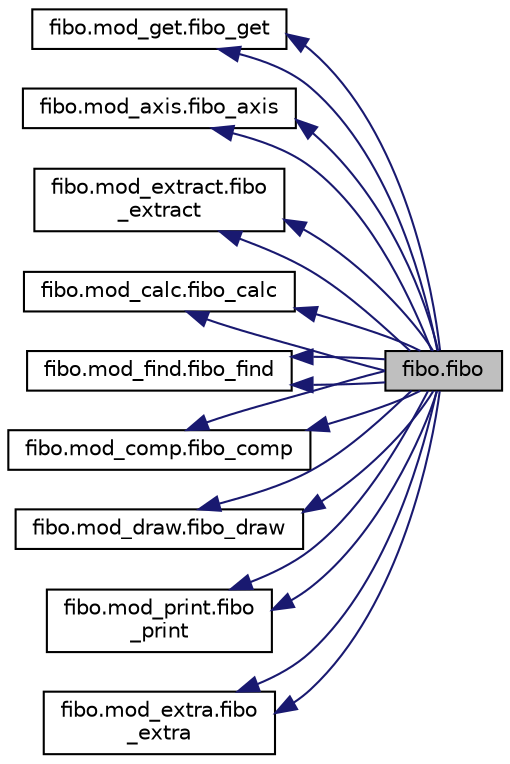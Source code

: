digraph "fibo.fibo"
{
 // INTERACTIVE_SVG=YES
 // LATEX_PDF_SIZE
  edge [fontname="Helvetica",fontsize="10",labelfontname="Helvetica",labelfontsize="10"];
  node [fontname="Helvetica",fontsize="10",shape=record];
  rankdir="LR";
  Node1 [label="fibo.fibo",height=0.2,width=0.4,color="black", fillcolor="grey75", style="filled", fontcolor="black",tooltip=" "];
  Node2 -> Node1 [dir="back",color="midnightblue",fontsize="10",style="solid",fontname="Helvetica"];
  Node2 [label="fibo.mod_get.fibo_get",height=0.2,width=0.4,color="black", fillcolor="white", style="filled",URL="$d5/d6e/classfibo_1_1mod__get_1_1fibo__get.html",tooltip=" "];
  Node3 -> Node1 [dir="back",color="midnightblue",fontsize="10",style="solid",fontname="Helvetica"];
  Node3 [label="fibo.mod_axis.fibo_axis",height=0.2,width=0.4,color="black", fillcolor="white", style="filled",URL="$d2/d48/classfibo_1_1mod__axis_1_1fibo__axis.html",tooltip=" "];
  Node4 -> Node1 [dir="back",color="midnightblue",fontsize="10",style="solid",fontname="Helvetica"];
  Node4 [label="fibo.mod_extract.fibo\l_extract",height=0.2,width=0.4,color="black", fillcolor="white", style="filled",URL="$d1/d6c/classfibo_1_1mod__extract_1_1fibo__extract.html",tooltip=" "];
  Node5 -> Node1 [dir="back",color="midnightblue",fontsize="10",style="solid",fontname="Helvetica"];
  Node5 [label="fibo.mod_calc.fibo_calc",height=0.2,width=0.4,color="black", fillcolor="white", style="filled",URL="$de/d30/classfibo_1_1mod__calc_1_1fibo__calc.html",tooltip=" "];
  Node6 -> Node1 [dir="back",color="midnightblue",fontsize="10",style="solid",fontname="Helvetica"];
  Node6 [label="fibo.mod_find.fibo_find",height=0.2,width=0.4,color="black", fillcolor="white", style="filled",URL="$d7/dad/classfibo_1_1mod__find_1_1fibo__find.html",tooltip=" "];
  Node7 -> Node1 [dir="back",color="midnightblue",fontsize="10",style="solid",fontname="Helvetica"];
  Node7 [label="fibo.mod_comp.fibo_comp",height=0.2,width=0.4,color="black", fillcolor="white", style="filled",URL="$de/d57/classfibo_1_1mod__comp_1_1fibo__comp.html",tooltip=" "];
  Node8 -> Node1 [dir="back",color="midnightblue",fontsize="10",style="solid",fontname="Helvetica"];
  Node8 [label="fibo.mod_draw.fibo_draw",height=0.2,width=0.4,color="black", fillcolor="white", style="filled",URL="$d9/df9/classfibo_1_1mod__draw_1_1fibo__draw.html",tooltip=" "];
  Node9 -> Node1 [dir="back",color="midnightblue",fontsize="10",style="solid",fontname="Helvetica"];
  Node9 [label="fibo.mod_print.fibo\l_print",height=0.2,width=0.4,color="black", fillcolor="white", style="filled",URL="$d7/d60/classfibo_1_1mod__print_1_1fibo__print.html",tooltip=" "];
  Node10 -> Node1 [dir="back",color="midnightblue",fontsize="10",style="solid",fontname="Helvetica"];
  Node10 [label="fibo.mod_extra.fibo\l_extra",height=0.2,width=0.4,color="black", fillcolor="white", style="filled",URL="$d7/d32/classfibo_1_1mod__extra_1_1fibo__extra.html",tooltip=" "];
  Node2 -> Node1 [dir="back",color="midnightblue",fontsize="10",style="solid",fontname="Helvetica"];
  Node3 -> Node1 [dir="back",color="midnightblue",fontsize="10",style="solid",fontname="Helvetica"];
  Node4 -> Node1 [dir="back",color="midnightblue",fontsize="10",style="solid",fontname="Helvetica"];
  Node5 -> Node1 [dir="back",color="midnightblue",fontsize="10",style="solid",fontname="Helvetica"];
  Node6 -> Node1 [dir="back",color="midnightblue",fontsize="10",style="solid",fontname="Helvetica"];
  Node7 -> Node1 [dir="back",color="midnightblue",fontsize="10",style="solid",fontname="Helvetica"];
  Node8 -> Node1 [dir="back",color="midnightblue",fontsize="10",style="solid",fontname="Helvetica"];
  Node9 -> Node1 [dir="back",color="midnightblue",fontsize="10",style="solid",fontname="Helvetica"];
  Node10 -> Node1 [dir="back",color="midnightblue",fontsize="10",style="solid",fontname="Helvetica"];
}
